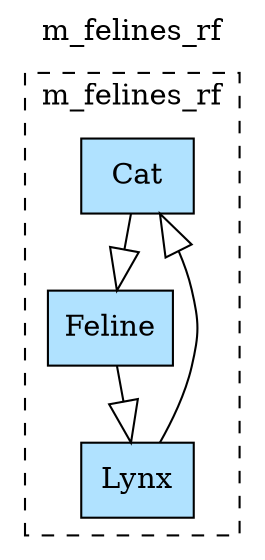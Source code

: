 digraph {graph[label=m_felines_rf,labelloc=tl,labelfontsize=12];
subgraph cluster_m_felines_rf{style=dashed;label=m_felines_rf;
"Cat"[shape=record,fillcolor=lightskyblue1,style = filled,label="Cat"];
"Lynx"[shape=record,fillcolor=lightskyblue1,style = filled,label="Lynx"];
"Feline"[shape=record,fillcolor=lightskyblue1,style = filled,label="Feline"];

"Lynx"->"Cat"[arrowhead=onormal,arrowsize=2.0];
"Cat"->"Feline"[arrowhead=onormal,arrowsize=2.0];
"Feline"->"Lynx"[arrowhead=onormal,arrowsize=2.0];

}
}